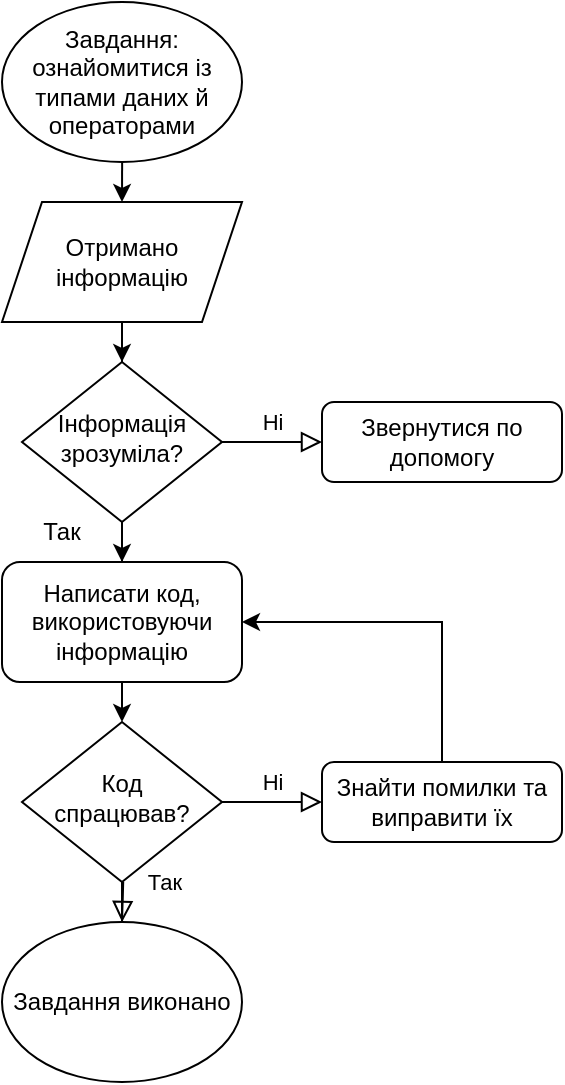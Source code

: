 <mxfile version="22.0.8" type="github" pages="8">
  <diagram id="C5RBs43oDa-KdzZeNtuy" name="Page-1">
    <mxGraphModel dx="1050" dy="530" grid="1" gridSize="10" guides="1" tooltips="1" connect="1" arrows="1" fold="1" page="1" pageScale="1" pageWidth="827" pageHeight="1169" math="0" shadow="0">
      <root>
        <mxCell id="WIyWlLk6GJQsqaUBKTNV-0" />
        <mxCell id="WIyWlLk6GJQsqaUBKTNV-1" parent="WIyWlLk6GJQsqaUBKTNV-0" />
        <mxCell id="Vb3_KD6ZTFEH3nCcRmZa-3" style="edgeStyle=orthogonalEdgeStyle;rounded=0;orthogonalLoop=1;jettySize=auto;html=1;entryX=0.5;entryY=0;entryDx=0;entryDy=0;" parent="WIyWlLk6GJQsqaUBKTNV-1" edge="1">
          <mxGeometry relative="1" as="geometry">
            <mxPoint x="220.059" y="80" as="sourcePoint" />
            <mxPoint x="220" y="100" as="targetPoint" />
          </mxGeometry>
        </mxCell>
        <mxCell id="WIyWlLk6GJQsqaUBKTNV-5" value="Ні" style="edgeStyle=orthogonalEdgeStyle;rounded=0;html=1;jettySize=auto;orthogonalLoop=1;fontSize=11;endArrow=block;endFill=0;endSize=8;strokeWidth=1;shadow=0;labelBackgroundColor=none;" parent="WIyWlLk6GJQsqaUBKTNV-1" source="WIyWlLk6GJQsqaUBKTNV-6" target="WIyWlLk6GJQsqaUBKTNV-7" edge="1">
          <mxGeometry y="10" relative="1" as="geometry">
            <mxPoint as="offset" />
          </mxGeometry>
        </mxCell>
        <mxCell id="Vb3_KD6ZTFEH3nCcRmZa-8" style="edgeStyle=orthogonalEdgeStyle;rounded=0;orthogonalLoop=1;jettySize=auto;html=1;entryX=0.5;entryY=0;entryDx=0;entryDy=0;" parent="WIyWlLk6GJQsqaUBKTNV-1" source="WIyWlLk6GJQsqaUBKTNV-6" target="Vb3_KD6ZTFEH3nCcRmZa-7" edge="1">
          <mxGeometry relative="1" as="geometry" />
        </mxCell>
        <mxCell id="WIyWlLk6GJQsqaUBKTNV-6" value="Інформація зрозуміла?" style="rhombus;whiteSpace=wrap;html=1;shadow=0;fontFamily=Helvetica;fontSize=12;align=center;strokeWidth=1;spacing=6;spacingTop=-4;" parent="WIyWlLk6GJQsqaUBKTNV-1" vertex="1">
          <mxGeometry x="170" y="180" width="100" height="80" as="geometry" />
        </mxCell>
        <mxCell id="WIyWlLk6GJQsqaUBKTNV-7" value="Звернутися по допомогу" style="rounded=1;whiteSpace=wrap;html=1;fontSize=12;glass=0;strokeWidth=1;shadow=0;" parent="WIyWlLk6GJQsqaUBKTNV-1" vertex="1">
          <mxGeometry x="320" y="200" width="120" height="40" as="geometry" />
        </mxCell>
        <mxCell id="WIyWlLk6GJQsqaUBKTNV-8" value="Так" style="rounded=0;html=1;jettySize=auto;orthogonalLoop=1;fontSize=11;endArrow=block;endFill=0;endSize=8;strokeWidth=1;shadow=0;labelBackgroundColor=none;edgeStyle=orthogonalEdgeStyle;" parent="WIyWlLk6GJQsqaUBKTNV-1" source="WIyWlLk6GJQsqaUBKTNV-10" edge="1">
          <mxGeometry x="0.333" y="20" relative="1" as="geometry">
            <mxPoint as="offset" />
            <mxPoint x="220.059" y="460" as="targetPoint" />
          </mxGeometry>
        </mxCell>
        <mxCell id="WIyWlLk6GJQsqaUBKTNV-9" value="Ні" style="edgeStyle=orthogonalEdgeStyle;rounded=0;html=1;jettySize=auto;orthogonalLoop=1;fontSize=11;endArrow=block;endFill=0;endSize=8;strokeWidth=1;shadow=0;labelBackgroundColor=none;" parent="WIyWlLk6GJQsqaUBKTNV-1" source="WIyWlLk6GJQsqaUBKTNV-10" target="WIyWlLk6GJQsqaUBKTNV-12" edge="1">
          <mxGeometry y="10" relative="1" as="geometry">
            <mxPoint as="offset" />
          </mxGeometry>
        </mxCell>
        <mxCell id="WIyWlLk6GJQsqaUBKTNV-10" value="Код спрацював?" style="rhombus;whiteSpace=wrap;html=1;shadow=0;fontFamily=Helvetica;fontSize=12;align=center;strokeWidth=1;spacing=6;spacingTop=-4;" parent="WIyWlLk6GJQsqaUBKTNV-1" vertex="1">
          <mxGeometry x="170" y="360" width="100" height="80" as="geometry" />
        </mxCell>
        <mxCell id="0HXvHkqJCmVayyK4RoiH-1" style="edgeStyle=orthogonalEdgeStyle;rounded=0;orthogonalLoop=1;jettySize=auto;html=1;entryX=1;entryY=0.5;entryDx=0;entryDy=0;" parent="WIyWlLk6GJQsqaUBKTNV-1" source="WIyWlLk6GJQsqaUBKTNV-12" target="Vb3_KD6ZTFEH3nCcRmZa-7" edge="1">
          <mxGeometry relative="1" as="geometry">
            <Array as="points">
              <mxPoint x="380" y="310" />
            </Array>
          </mxGeometry>
        </mxCell>
        <mxCell id="WIyWlLk6GJQsqaUBKTNV-12" value="Знайти помилки та виправити їх" style="rounded=1;whiteSpace=wrap;html=1;fontSize=12;glass=0;strokeWidth=1;shadow=0;" parent="WIyWlLk6GJQsqaUBKTNV-1" vertex="1">
          <mxGeometry x="320" y="380" width="120" height="40" as="geometry" />
        </mxCell>
        <mxCell id="Vb3_KD6ZTFEH3nCcRmZa-6" style="edgeStyle=orthogonalEdgeStyle;rounded=0;orthogonalLoop=1;jettySize=auto;html=1;entryX=0.5;entryY=0;entryDx=0;entryDy=0;" parent="WIyWlLk6GJQsqaUBKTNV-1" source="Vb3_KD6ZTFEH3nCcRmZa-4" target="WIyWlLk6GJQsqaUBKTNV-6" edge="1">
          <mxGeometry relative="1" as="geometry" />
        </mxCell>
        <mxCell id="Vb3_KD6ZTFEH3nCcRmZa-4" value="Отримано інформацію" style="shape=parallelogram;perimeter=parallelogramPerimeter;whiteSpace=wrap;html=1;fixedSize=1;" parent="WIyWlLk6GJQsqaUBKTNV-1" vertex="1">
          <mxGeometry x="160" y="100" width="120" height="60" as="geometry" />
        </mxCell>
        <mxCell id="Vb3_KD6ZTFEH3nCcRmZa-10" style="edgeStyle=orthogonalEdgeStyle;rounded=0;orthogonalLoop=1;jettySize=auto;html=1;exitX=0.5;exitY=1;exitDx=0;exitDy=0;entryX=0.5;entryY=0;entryDx=0;entryDy=0;" parent="WIyWlLk6GJQsqaUBKTNV-1" source="Vb3_KD6ZTFEH3nCcRmZa-7" target="WIyWlLk6GJQsqaUBKTNV-10" edge="1">
          <mxGeometry relative="1" as="geometry" />
        </mxCell>
        <mxCell id="Vb3_KD6ZTFEH3nCcRmZa-7" value="Написати код, використовуючи інформацію" style="rounded=1;whiteSpace=wrap;html=1;" parent="WIyWlLk6GJQsqaUBKTNV-1" vertex="1">
          <mxGeometry x="160" y="280" width="120" height="60" as="geometry" />
        </mxCell>
        <mxCell id="Vb3_KD6ZTFEH3nCcRmZa-11" value="Так" style="text;html=1;strokeColor=none;fillColor=none;align=center;verticalAlign=middle;whiteSpace=wrap;rounded=0;" parent="WIyWlLk6GJQsqaUBKTNV-1" vertex="1">
          <mxGeometry x="160" y="250" width="60" height="30" as="geometry" />
        </mxCell>
        <mxCell id="arQvQWMAnLGHmGemkkLv-0" value="Завдання: ознайомитися із типами даних й операторами" style="ellipse;whiteSpace=wrap;html=1;" parent="WIyWlLk6GJQsqaUBKTNV-1" vertex="1">
          <mxGeometry x="160" width="120" height="80" as="geometry" />
        </mxCell>
        <mxCell id="arQvQWMAnLGHmGemkkLv-1" value="Завдання виконано" style="ellipse;whiteSpace=wrap;html=1;" parent="WIyWlLk6GJQsqaUBKTNV-1" vertex="1">
          <mxGeometry x="160" y="460" width="120" height="80" as="geometry" />
        </mxCell>
      </root>
    </mxGraphModel>
  </diagram>
  <diagram id="0SjC_WXSIfZoETizy5qs" name="Сторінка-2">
    <mxGraphModel dx="1400" dy="707" grid="1" gridSize="10" guides="1" tooltips="1" connect="1" arrows="1" fold="1" page="1" pageScale="1" pageWidth="827" pageHeight="1169" math="0" shadow="0">
      <root>
        <mxCell id="0" />
        <mxCell id="1" parent="0" />
        <mxCell id="dBwmPb9xdejnr3TtNOnn-1" style="edgeStyle=orthogonalEdgeStyle;rounded=0;orthogonalLoop=1;jettySize=auto;html=1;" edge="1" parent="1">
          <mxGeometry relative="1" as="geometry">
            <mxPoint x="110" y="100" as="targetPoint" />
            <mxPoint x="300" y="45" as="sourcePoint" />
          </mxGeometry>
        </mxCell>
        <mxCell id="UHqI3dBXAGd2QxdwbI-3-9" style="edgeStyle=orthogonalEdgeStyle;rounded=0;orthogonalLoop=1;jettySize=auto;html=1;entryX=0.5;entryY=0;entryDx=0;entryDy=0;" edge="1" parent="1" target="UHqI3dBXAGd2QxdwbI-3-8">
          <mxGeometry relative="1" as="geometry">
            <mxPoint x="660" y="80" as="targetPoint" />
            <mxPoint x="420" y="45" as="sourcePoint" />
            <Array as="points">
              <mxPoint x="640" y="45" />
            </Array>
          </mxGeometry>
        </mxCell>
        <mxCell id="UHqI3dBXAGd2QxdwbI-3-3" style="edgeStyle=orthogonalEdgeStyle;rounded=0;orthogonalLoop=1;jettySize=auto;html=1;exitX=0.5;exitY=1;exitDx=0;exitDy=0;entryX=0.5;entryY=0;entryDx=0;entryDy=0;" edge="1" parent="1" source="UHqI3dBXAGd2QxdwbI-3-1" target="UHqI3dBXAGd2QxdwbI-3-2">
          <mxGeometry relative="1" as="geometry" />
        </mxCell>
        <mxCell id="UHqI3dBXAGd2QxdwbI-3-1" value="&lt;span style=&quot;color: rgb(0, 0, 0); font-family: Helvetica; font-size: 12px; font-style: normal; font-variant-ligatures: normal; font-variant-caps: normal; font-weight: 400; letter-spacing: normal; orphans: 2; text-align: center; text-indent: 0px; text-transform: none; widows: 2; word-spacing: 0px; -webkit-text-stroke-width: 0px; background-color: rgb(251, 251, 251); text-decoration-thickness: initial; text-decoration-style: initial; text-decoration-color: initial; float: none; display: inline !important;&quot;&gt;Завантажити&lt;/span&gt;&lt;br style=&quot;border-color: var(--border-color); color: rgb(0, 0, 0); font-family: Helvetica; font-size: 12px; font-style: normal; font-variant-ligatures: normal; font-variant-caps: normal; font-weight: 400; letter-spacing: normal; orphans: 2; text-align: center; text-indent: 0px; text-transform: none; widows: 2; word-spacing: 0px; -webkit-text-stroke-width: 0px; background-color: rgb(251, 251, 251); text-decoration-thickness: initial; text-decoration-style: initial; text-decoration-color: initial;&quot;&gt;&lt;span style=&quot;color: rgb(0, 0, 0); font-family: Helvetica; font-size: 12px; font-style: normal; font-variant-ligatures: normal; font-variant-caps: normal; font-weight: 400; letter-spacing: normal; orphans: 2; text-align: center; text-indent: 0px; text-transform: none; widows: 2; word-spacing: 0px; -webkit-text-stroke-width: 0px; background-color: rgb(251, 251, 251); text-decoration-thickness: initial; text-decoration-style: initial; text-decoration-color: initial; float: none; display: inline !important;&quot;&gt;MinGW&lt;/span&gt;" style="rounded=1;whiteSpace=wrap;html=1;" vertex="1" parent="1">
          <mxGeometry x="50" y="100" width="120" height="60" as="geometry" />
        </mxCell>
        <mxCell id="UHqI3dBXAGd2QxdwbI-3-5" style="edgeStyle=orthogonalEdgeStyle;rounded=0;orthogonalLoop=1;jettySize=auto;html=1;exitX=0.5;exitY=1;exitDx=0;exitDy=0;entryX=0.5;entryY=0;entryDx=0;entryDy=0;" edge="1" parent="1" source="UHqI3dBXAGd2QxdwbI-3-2" target="UHqI3dBXAGd2QxdwbI-3-4">
          <mxGeometry relative="1" as="geometry" />
        </mxCell>
        <mxCell id="UHqI3dBXAGd2QxdwbI-3-2" value="Запустити термінал MSYS2" style="rounded=1;whiteSpace=wrap;html=1;" vertex="1" parent="1">
          <mxGeometry x="50" y="180" width="120" height="60" as="geometry" />
        </mxCell>
        <mxCell id="UHqI3dBXAGd2QxdwbI-3-7" style="edgeStyle=orthogonalEdgeStyle;rounded=0;orthogonalLoop=1;jettySize=auto;html=1;exitX=0.5;exitY=1;exitDx=0;exitDy=0;entryX=0.5;entryY=0;entryDx=0;entryDy=0;" edge="1" parent="1" source="UHqI3dBXAGd2QxdwbI-3-4" target="UHqI3dBXAGd2QxdwbI-3-6">
          <mxGeometry relative="1" as="geometry" />
        </mxCell>
        <mxCell id="UHqI3dBXAGd2QxdwbI-3-4" value="Ввести команду для встановлення MinGW" style="rounded=1;whiteSpace=wrap;html=1;" vertex="1" parent="1">
          <mxGeometry x="50" y="260" width="120" height="60" as="geometry" />
        </mxCell>
        <mxCell id="UHqI3dBXAGd2QxdwbI-3-15" style="edgeStyle=orthogonalEdgeStyle;rounded=0;orthogonalLoop=1;jettySize=auto;html=1;entryX=0.5;entryY=0;entryDx=0;entryDy=0;" edge="1" parent="1" source="UHqI3dBXAGd2QxdwbI-3-6" target="UHqI3dBXAGd2QxdwbI-3-12">
          <mxGeometry relative="1" as="geometry" />
        </mxCell>
        <mxCell id="UHqI3dBXAGd2QxdwbI-3-6" value="Додати шлях до папки&amp;nbsp;bin від MinGW до Windows Path environment variable" style="rounded=1;whiteSpace=wrap;html=1;" vertex="1" parent="1">
          <mxGeometry x="40" y="350" width="140" height="70" as="geometry" />
        </mxCell>
        <mxCell id="UHqI3dBXAGd2QxdwbI-3-11" style="edgeStyle=orthogonalEdgeStyle;rounded=0;orthogonalLoop=1;jettySize=auto;html=1;exitX=0.5;exitY=1;exitDx=0;exitDy=0;entryX=0.5;entryY=0;entryDx=0;entryDy=0;" edge="1" parent="1" source="UHqI3dBXAGd2QxdwbI-3-8" target="UHqI3dBXAGd2QxdwbI-3-10">
          <mxGeometry relative="1" as="geometry" />
        </mxCell>
        <mxCell id="UHqI3dBXAGd2QxdwbI-3-8" value="Встановити Visual Studio Code" style="rounded=1;whiteSpace=wrap;html=1;" vertex="1" parent="1">
          <mxGeometry x="580" y="90" width="120" height="60" as="geometry" />
        </mxCell>
        <mxCell id="CF5VYJeRvaHj-JeM5E5Q-3" style="edgeStyle=orthogonalEdgeStyle;rounded=0;orthogonalLoop=1;jettySize=auto;html=1;entryX=0.5;entryY=0;entryDx=0;entryDy=0;" edge="1" parent="1" source="UHqI3dBXAGd2QxdwbI-3-10" target="CF5VYJeRvaHj-JeM5E5Q-2">
          <mxGeometry relative="1" as="geometry" />
        </mxCell>
        <mxCell id="UHqI3dBXAGd2QxdwbI-3-10" value="Встановити розширення до Visual Studio Code" style="rounded=1;whiteSpace=wrap;html=1;" vertex="1" parent="1">
          <mxGeometry x="580" y="170" width="120" height="60" as="geometry" />
        </mxCell>
        <mxCell id="UHqI3dBXAGd2QxdwbI-3-21" style="edgeStyle=orthogonalEdgeStyle;rounded=0;orthogonalLoop=1;jettySize=auto;html=1;exitX=0.5;exitY=1;exitDx=0;exitDy=0;entryX=0.5;entryY=0;entryDx=0;entryDy=0;" edge="1" parent="1" source="UHqI3dBXAGd2QxdwbI-3-12" target="UHqI3dBXAGd2QxdwbI-3-18">
          <mxGeometry relative="1" as="geometry" />
        </mxCell>
        <mxCell id="UHqI3dBXAGd2QxdwbI-3-12" value="Відкрити термінал і ввести команди &lt;br&gt;gcc --version, &lt;br&gt;g++ --version,&lt;br&gt;gdb --version" style="rounded=1;whiteSpace=wrap;html=1;" vertex="1" parent="1">
          <mxGeometry x="40" y="440" width="140" height="80" as="geometry" />
        </mxCell>
        <mxCell id="UHqI3dBXAGd2QxdwbI-3-16" value="Ні" style="edgeStyle=orthogonalEdgeStyle;rounded=0;html=1;jettySize=auto;orthogonalLoop=1;fontSize=11;endArrow=block;endFill=0;endSize=8;strokeWidth=1;shadow=0;labelBackgroundColor=none;" edge="1" parent="1" source="UHqI3dBXAGd2QxdwbI-3-18" target="UHqI3dBXAGd2QxdwbI-3-19">
          <mxGeometry y="10" relative="1" as="geometry">
            <mxPoint as="offset" />
          </mxGeometry>
        </mxCell>
        <mxCell id="UHqI3dBXAGd2QxdwbI-3-17" style="edgeStyle=orthogonalEdgeStyle;rounded=0;orthogonalLoop=1;jettySize=auto;html=1;entryX=0.5;entryY=0;entryDx=0;entryDy=0;" edge="1" parent="1" source="UHqI3dBXAGd2QxdwbI-3-18">
          <mxGeometry relative="1" as="geometry">
            <mxPoint x="110" y="670" as="targetPoint" />
          </mxGeometry>
        </mxCell>
        <mxCell id="UHqI3dBXAGd2QxdwbI-3-18" value="Компілятори &lt;br&gt;встановлені коректно?" style="rhombus;whiteSpace=wrap;html=1;shadow=0;fontFamily=Helvetica;fontSize=12;align=center;strokeWidth=1;spacing=6;spacingTop=-4;" vertex="1" parent="1">
          <mxGeometry x="30" y="540" width="160" height="110" as="geometry" />
        </mxCell>
        <mxCell id="UHqI3dBXAGd2QxdwbI-3-19" value="Звернутися по допомогу" style="rounded=1;whiteSpace=wrap;html=1;fontSize=12;glass=0;strokeWidth=1;shadow=0;" vertex="1" parent="1">
          <mxGeometry x="230" y="575" width="120" height="40" as="geometry" />
        </mxCell>
        <mxCell id="UHqI3dBXAGd2QxdwbI-3-22" value="Так" style="text;html=1;strokeColor=none;fillColor=none;align=center;verticalAlign=middle;whiteSpace=wrap;rounded=0;" vertex="1" parent="1">
          <mxGeometry x="40" y="640" width="60" height="30" as="geometry" />
        </mxCell>
        <mxCell id="CF5VYJeRvaHj-JeM5E5Q-4" style="edgeStyle=orthogonalEdgeStyle;rounded=0;orthogonalLoop=1;jettySize=auto;html=1;entryX=0;entryY=0.5;entryDx=0;entryDy=0;" edge="1" parent="1" target="CF5VYJeRvaHj-JeM5E5Q-2">
          <mxGeometry relative="1" as="geometry">
            <mxPoint x="390" y="280" as="targetPoint" />
            <mxPoint x="170" y="710.067" as="sourcePoint" />
            <Array as="points">
              <mxPoint x="391" y="710" />
              <mxPoint x="391" y="290" />
            </Array>
          </mxGeometry>
        </mxCell>
        <mxCell id="CF5VYJeRvaHj-JeM5E5Q-10" style="edgeStyle=orthogonalEdgeStyle;rounded=0;orthogonalLoop=1;jettySize=auto;html=1;entryX=0.5;entryY=0;entryDx=0;entryDy=0;" edge="1" parent="1" source="CF5VYJeRvaHj-JeM5E5Q-2" target="CF5VYJeRvaHj-JeM5E5Q-7">
          <mxGeometry relative="1" as="geometry" />
        </mxCell>
        <mxCell id="CF5VYJeRvaHj-JeM5E5Q-2" value="Перевірити справність системи, написавши код" style="rounded=1;whiteSpace=wrap;html=1;" vertex="1" parent="1">
          <mxGeometry x="580" y="260" width="120" height="60" as="geometry" />
        </mxCell>
        <mxCell id="CF5VYJeRvaHj-JeM5E5Q-5" value="Так" style="rounded=0;html=1;jettySize=auto;orthogonalLoop=1;fontSize=11;endArrow=block;endFill=0;endSize=8;strokeWidth=1;shadow=0;labelBackgroundColor=none;edgeStyle=orthogonalEdgeStyle;" edge="1" parent="1" source="CF5VYJeRvaHj-JeM5E5Q-7">
          <mxGeometry x="0.333" y="20" relative="1" as="geometry">
            <mxPoint as="offset" />
            <mxPoint x="640" y="440" as="targetPoint" />
          </mxGeometry>
        </mxCell>
        <mxCell id="CF5VYJeRvaHj-JeM5E5Q-6" value="Ні" style="edgeStyle=orthogonalEdgeStyle;rounded=0;html=1;jettySize=auto;orthogonalLoop=1;fontSize=11;endArrow=block;endFill=0;endSize=8;strokeWidth=1;shadow=0;labelBackgroundColor=none;" edge="1" parent="1" source="CF5VYJeRvaHj-JeM5E5Q-7" target="CF5VYJeRvaHj-JeM5E5Q-9">
          <mxGeometry y="10" relative="1" as="geometry">
            <mxPoint as="offset" />
          </mxGeometry>
        </mxCell>
        <mxCell id="CF5VYJeRvaHj-JeM5E5Q-7" value="Код спрацював?" style="rhombus;whiteSpace=wrap;html=1;shadow=0;fontFamily=Helvetica;fontSize=12;align=center;strokeWidth=1;spacing=6;spacingTop=-4;" vertex="1" parent="1">
          <mxGeometry x="590" y="340" width="100" height="80" as="geometry" />
        </mxCell>
        <mxCell id="CF5VYJeRvaHj-JeM5E5Q-11" style="edgeStyle=orthogonalEdgeStyle;rounded=0;orthogonalLoop=1;jettySize=auto;html=1;entryX=1;entryY=0.5;entryDx=0;entryDy=0;" edge="1" parent="1" source="CF5VYJeRvaHj-JeM5E5Q-9" target="CF5VYJeRvaHj-JeM5E5Q-2">
          <mxGeometry relative="1" as="geometry">
            <Array as="points">
              <mxPoint x="800" y="290" />
            </Array>
          </mxGeometry>
        </mxCell>
        <mxCell id="CF5VYJeRvaHj-JeM5E5Q-9" value="Знайти помилки та виправити їх" style="rounded=1;whiteSpace=wrap;html=1;fontSize=12;glass=0;strokeWidth=1;shadow=0;" vertex="1" parent="1">
          <mxGeometry x="740" y="360" width="120" height="40" as="geometry" />
        </mxCell>
        <mxCell id="LgR7gD8bIch2u16FGvU4-1" value="Завдання: налаштувати Visual Studio Code" style="ellipse;whiteSpace=wrap;html=1;" vertex="1" parent="1">
          <mxGeometry x="300" y="10" width="120" height="80" as="geometry" />
        </mxCell>
        <mxCell id="LgR7gD8bIch2u16FGvU4-3" value="Завдання виконано" style="ellipse;whiteSpace=wrap;html=1;" vertex="1" parent="1">
          <mxGeometry x="580" y="440" width="120" height="80" as="geometry" />
        </mxCell>
        <mxCell id="LgR7gD8bIch2u16FGvU4-4" value="Компілятори встановлені" style="shape=parallelogram;perimeter=parallelogramPerimeter;whiteSpace=wrap;html=1;fixedSize=1;" vertex="1" parent="1">
          <mxGeometry x="50" y="670" width="130" height="60" as="geometry" />
        </mxCell>
      </root>
    </mxGraphModel>
  </diagram>
  <diagram id="xcegSuaaacxlmlgDS55t" name="Сторінка-3">
    <mxGraphModel dx="2736" dy="964" grid="1" gridSize="10" guides="1" tooltips="1" connect="1" arrows="1" fold="1" page="1" pageScale="1" pageWidth="827" pageHeight="1169" math="0" shadow="0">
      <root>
        <mxCell id="0" />
        <mxCell id="1" parent="0" />
        <mxCell id="NiL6k9LTkjsfXUXNuGyL-1" style="edgeStyle=orthogonalEdgeStyle;rounded=0;orthogonalLoop=1;jettySize=auto;html=1;" edge="1" parent="1">
          <mxGeometry relative="1" as="geometry">
            <mxPoint x="110" y="100" as="targetPoint" />
            <mxPoint x="300" y="45" as="sourcePoint" />
          </mxGeometry>
        </mxCell>
        <mxCell id="NiL6k9LTkjsfXUXNuGyL-46" style="edgeStyle=orthogonalEdgeStyle;rounded=0;orthogonalLoop=1;jettySize=auto;html=1;exitX=0.5;exitY=1;exitDx=0;exitDy=0;entryX=0.5;entryY=0;entryDx=0;entryDy=0;" edge="1" parent="1" target="NiL6k9LTkjsfXUXNuGyL-13">
          <mxGeometry relative="1" as="geometry">
            <mxPoint x="360" y="80" as="sourcePoint" />
          </mxGeometry>
        </mxCell>
        <mxCell id="NiL6k9LTkjsfXUXNuGyL-48" style="edgeStyle=orthogonalEdgeStyle;rounded=0;orthogonalLoop=1;jettySize=auto;html=1;exitX=1;exitY=0.5;exitDx=0;exitDy=0;entryX=0.5;entryY=0;entryDx=0;entryDy=0;" edge="1" parent="1" target="NiL6k9LTkjsfXUXNuGyL-47">
          <mxGeometry relative="1" as="geometry">
            <mxPoint x="420" y="45" as="sourcePoint" />
          </mxGeometry>
        </mxCell>
        <mxCell id="NiL6k9LTkjsfXUXNuGyL-4" style="edgeStyle=orthogonalEdgeStyle;rounded=0;orthogonalLoop=1;jettySize=auto;html=1;exitX=0.5;exitY=1;exitDx=0;exitDy=0;entryX=0.5;entryY=0;entryDx=0;entryDy=0;" edge="1" parent="1" source="NiL6k9LTkjsfXUXNuGyL-5" target="NiL6k9LTkjsfXUXNuGyL-7">
          <mxGeometry relative="1" as="geometry" />
        </mxCell>
        <mxCell id="NiL6k9LTkjsfXUXNuGyL-5" value="&lt;span style=&quot;color: rgb(0, 0, 0); font-family: Helvetica; font-size: 12px; font-style: normal; font-variant-ligatures: normal; font-variant-caps: normal; font-weight: 400; letter-spacing: normal; orphans: 2; text-align: center; text-indent: 0px; text-transform: none; widows: 2; word-spacing: 0px; -webkit-text-stroke-width: 0px; background-color: rgb(251, 251, 251); text-decoration-thickness: initial; text-decoration-style: initial; text-decoration-color: initial; float: none; display: inline !important;&quot;&gt;Зареєструватися на сайті&amp;nbsp;&lt;/span&gt;&lt;span style=&quot;color: rgb(0, 0, 0); font-family: Helvetica; font-size: 12px; font-style: normal; font-variant-ligatures: normal; font-variant-caps: normal; font-weight: 400; letter-spacing: normal; orphans: 2; text-align: center; text-indent: 0px; text-transform: none; widows: 2; word-spacing: 0px; -webkit-text-stroke-width: 0px; background-color: rgb(251, 251, 251); text-decoration-thickness: initial; text-decoration-style: initial; text-decoration-color: initial; float: none; display: inline !important;&quot;&gt;GitHub&lt;/span&gt;" style="rounded=1;whiteSpace=wrap;html=1;" vertex="1" parent="1">
          <mxGeometry x="40" y="100" width="120" height="60" as="geometry" />
        </mxCell>
        <mxCell id="NiL6k9LTkjsfXUXNuGyL-55" style="edgeStyle=orthogonalEdgeStyle;rounded=0;orthogonalLoop=1;jettySize=auto;html=1;exitX=0.5;exitY=1;exitDx=0;exitDy=0;entryX=0.5;entryY=0;entryDx=0;entryDy=0;" edge="1" parent="1" source="NiL6k9LTkjsfXUXNuGyL-7" target="NiL6k9LTkjsfXUXNuGyL-9">
          <mxGeometry relative="1" as="geometry" />
        </mxCell>
        <mxCell id="NiL6k9LTkjsfXUXNuGyL-7" value="Залогінитися в акаунт GitHub" style="rounded=1;whiteSpace=wrap;html=1;" vertex="1" parent="1">
          <mxGeometry x="40" y="180" width="120" height="60" as="geometry" />
        </mxCell>
        <mxCell id="NiL6k9LTkjsfXUXNuGyL-45" style="edgeStyle=orthogonalEdgeStyle;rounded=0;orthogonalLoop=1;jettySize=auto;html=1;exitX=0.5;exitY=1;exitDx=0;exitDy=0;entryX=0.5;entryY=0;entryDx=0;entryDy=0;" edge="1" parent="1" source="NiL6k9LTkjsfXUXNuGyL-9" target="NiL6k9LTkjsfXUXNuGyL-44">
          <mxGeometry relative="1" as="geometry" />
        </mxCell>
        <mxCell id="NiL6k9LTkjsfXUXNuGyL-9" value="Вибрати налаштування ssh-ключів" style="rounded=1;whiteSpace=wrap;html=1;" vertex="1" parent="1">
          <mxGeometry x="100" y="280" width="120" height="60" as="geometry" />
        </mxCell>
        <mxCell id="NiL6k9LTkjsfXUXNuGyL-35" style="edgeStyle=orthogonalEdgeStyle;rounded=0;orthogonalLoop=1;jettySize=auto;html=1;exitX=0.5;exitY=1;exitDx=0;exitDy=0;entryX=0.5;entryY=0;entryDx=0;entryDy=0;" edge="1" parent="1" source="NiL6k9LTkjsfXUXNuGyL-13" target="NiL6k9LTkjsfXUXNuGyL-33">
          <mxGeometry relative="1" as="geometry" />
        </mxCell>
        <mxCell id="NiL6k9LTkjsfXUXNuGyL-13" value="Завантажити Git з офіційного джерела" style="rounded=1;whiteSpace=wrap;html=1;" vertex="1" parent="1">
          <mxGeometry x="300" y="100" width="120" height="60" as="geometry" />
        </mxCell>
        <mxCell id="NiL6k9LTkjsfXUXNuGyL-36" style="edgeStyle=orthogonalEdgeStyle;rounded=0;orthogonalLoop=1;jettySize=auto;html=1;exitX=0.5;exitY=1;exitDx=0;exitDy=0;entryX=0.5;entryY=0;entryDx=0;entryDy=0;" edge="1" parent="1" source="NiL6k9LTkjsfXUXNuGyL-33" target="NiL6k9LTkjsfXUXNuGyL-34">
          <mxGeometry relative="1" as="geometry" />
        </mxCell>
        <mxCell id="NiL6k9LTkjsfXUXNuGyL-33" value="Відкрити термінал GitBash" style="rounded=1;whiteSpace=wrap;html=1;" vertex="1" parent="1">
          <mxGeometry x="300" y="180" width="120" height="60" as="geometry" />
        </mxCell>
        <mxCell id="NiL6k9LTkjsfXUXNuGyL-38" style="edgeStyle=orthogonalEdgeStyle;rounded=0;orthogonalLoop=1;jettySize=auto;html=1;exitX=0.5;exitY=1;exitDx=0;exitDy=0;entryX=0.5;entryY=0;entryDx=0;entryDy=0;" edge="1" parent="1" source="NiL6k9LTkjsfXUXNuGyL-34" target="NiL6k9LTkjsfXUXNuGyL-37">
          <mxGeometry relative="1" as="geometry" />
        </mxCell>
        <mxCell id="NiL6k9LTkjsfXUXNuGyL-34" value="Ввести команду&lt;br&gt;ssh-keygen" style="rounded=1;whiteSpace=wrap;html=1;" vertex="1" parent="1">
          <mxGeometry x="300" y="260" width="120" height="60" as="geometry" />
        </mxCell>
        <mxCell id="NiL6k9LTkjsfXUXNuGyL-40" style="edgeStyle=orthogonalEdgeStyle;rounded=0;orthogonalLoop=1;jettySize=auto;html=1;exitX=0.5;exitY=1;exitDx=0;exitDy=0;entryX=0.5;entryY=0;entryDx=0;entryDy=0;" edge="1" parent="1" source="NiL6k9LTkjsfXUXNuGyL-37" target="NiL6k9LTkjsfXUXNuGyL-39">
          <mxGeometry relative="1" as="geometry" />
        </mxCell>
        <mxCell id="NiL6k9LTkjsfXUXNuGyL-37" value="Вибрати папку для збереження ключа" style="rounded=1;whiteSpace=wrap;html=1;" vertex="1" parent="1">
          <mxGeometry x="300" y="340" width="120" height="60" as="geometry" />
        </mxCell>
        <mxCell id="NiL6k9LTkjsfXUXNuGyL-42" style="edgeStyle=orthogonalEdgeStyle;rounded=0;orthogonalLoop=1;jettySize=auto;html=1;exitX=0.5;exitY=1;exitDx=0;exitDy=0;entryX=0.5;entryY=0;entryDx=0;entryDy=0;" edge="1" parent="1" source="NiL6k9LTkjsfXUXNuGyL-39" target="NiL6k9LTkjsfXUXNuGyL-41">
          <mxGeometry relative="1" as="geometry" />
        </mxCell>
        <mxCell id="NiL6k9LTkjsfXUXNuGyL-39" value="Натиснути Enter, щоб не створювати пароль" style="rounded=1;whiteSpace=wrap;html=1;" vertex="1" parent="1">
          <mxGeometry x="300" y="420" width="120" height="60" as="geometry" />
        </mxCell>
        <mxCell id="NiL6k9LTkjsfXUXNuGyL-43" style="edgeStyle=orthogonalEdgeStyle;rounded=0;orthogonalLoop=1;jettySize=auto;html=1;entryX=1;entryY=0.5;entryDx=0;entryDy=0;" edge="1" parent="1" source="NiL6k9LTkjsfXUXNuGyL-41" target="NiL6k9LTkjsfXUXNuGyL-7">
          <mxGeometry relative="1" as="geometry">
            <Array as="points">
              <mxPoint x="260" y="530" />
              <mxPoint x="260" y="210" />
            </Array>
          </mxGeometry>
        </mxCell>
        <mxCell id="NiL6k9LTkjsfXUXNuGyL-41" value="Скопіювати згенерований ключ з терміналу" style="rounded=1;whiteSpace=wrap;html=1;" vertex="1" parent="1">
          <mxGeometry x="300" y="500" width="120" height="60" as="geometry" />
        </mxCell>
        <mxCell id="NiL6k9LTkjsfXUXNuGyL-51" style="edgeStyle=orthogonalEdgeStyle;rounded=0;orthogonalLoop=1;jettySize=auto;html=1;exitX=0.5;exitY=1;exitDx=0;exitDy=0;entryX=0.5;entryY=0;entryDx=0;entryDy=0;" edge="1" parent="1" source="NiL6k9LTkjsfXUXNuGyL-44">
          <mxGeometry relative="1" as="geometry">
            <mxPoint x="160.0" y="440" as="targetPoint" />
          </mxGeometry>
        </mxCell>
        <mxCell id="NiL6k9LTkjsfXUXNuGyL-44" value="Вставити ключ у поле та зберегти" style="rounded=1;whiteSpace=wrap;html=1;" vertex="1" parent="1">
          <mxGeometry x="100" y="360" width="120" height="60" as="geometry" />
        </mxCell>
        <mxCell id="NiL6k9LTkjsfXUXNuGyL-52" style="edgeStyle=orthogonalEdgeStyle;rounded=0;orthogonalLoop=1;jettySize=auto;html=1;exitX=0.5;exitY=1;exitDx=0;exitDy=0;entryX=0.5;entryY=0;entryDx=0;entryDy=0;" edge="1" parent="1" source="NiL6k9LTkjsfXUXNuGyL-47" target="NiL6k9LTkjsfXUXNuGyL-49">
          <mxGeometry relative="1" as="geometry" />
        </mxCell>
        <mxCell id="NiL6k9LTkjsfXUXNuGyL-47" value="Створити папку, де зберігатиметься код" style="rounded=1;whiteSpace=wrap;html=1;" vertex="1" parent="1">
          <mxGeometry x="560" y="100" width="120" height="60" as="geometry" />
        </mxCell>
        <mxCell id="NiL6k9LTkjsfXUXNuGyL-62" style="edgeStyle=orthogonalEdgeStyle;rounded=0;orthogonalLoop=1;jettySize=auto;html=1;exitX=0.5;exitY=1;exitDx=0;exitDy=0;entryX=0.5;entryY=0;entryDx=0;entryDy=0;" edge="1" parent="1" source="NiL6k9LTkjsfXUXNuGyL-49" target="NiL6k9LTkjsfXUXNuGyL-59">
          <mxGeometry relative="1" as="geometry" />
        </mxCell>
        <mxCell id="NiL6k9LTkjsfXUXNuGyL-49" value="Відкрити у створеній папці GitBash" style="rounded=1;whiteSpace=wrap;html=1;" vertex="1" parent="1">
          <mxGeometry x="560" y="180" width="120" height="60" as="geometry" />
        </mxCell>
        <mxCell id="NiL6k9LTkjsfXUXNuGyL-58" style="edgeStyle=orthogonalEdgeStyle;rounded=0;orthogonalLoop=1;jettySize=auto;html=1;exitX=0.5;exitY=1;exitDx=0;exitDy=0;entryX=0.5;entryY=0;entryDx=0;entryDy=0;" edge="1" parent="1" source="NiL6k9LTkjsfXUXNuGyL-53" target="NiL6k9LTkjsfXUXNuGyL-57">
          <mxGeometry relative="1" as="geometry" />
        </mxCell>
        <mxCell id="NiL6k9LTkjsfXUXNuGyL-53" value="Створити репозиторій" style="rounded=1;whiteSpace=wrap;html=1;" vertex="1" parent="1">
          <mxGeometry x="-40" y="280" width="120" height="60" as="geometry" />
        </mxCell>
        <mxCell id="NiL6k9LTkjsfXUXNuGyL-56" style="edgeStyle=orthogonalEdgeStyle;rounded=0;orthogonalLoop=1;jettySize=auto;html=1;exitX=0.5;exitY=1;exitDx=0;exitDy=0;entryX=0.612;entryY=-0.058;entryDx=0;entryDy=0;entryPerimeter=0;" edge="1" parent="1" source="NiL6k9LTkjsfXUXNuGyL-7" target="NiL6k9LTkjsfXUXNuGyL-53">
          <mxGeometry relative="1" as="geometry" />
        </mxCell>
        <mxCell id="NiL6k9LTkjsfXUXNuGyL-60" style="edgeStyle=orthogonalEdgeStyle;rounded=0;orthogonalLoop=1;jettySize=auto;html=1;exitX=0.5;exitY=1;exitDx=0;exitDy=0;entryX=0;entryY=0.5;entryDx=0;entryDy=0;" edge="1" parent="1" source="NiL6k9LTkjsfXUXNuGyL-57" target="NiL6k9LTkjsfXUXNuGyL-59">
          <mxGeometry relative="1" as="geometry">
            <Array as="points">
              <mxPoint x="50" y="420" />
              <mxPoint x="50" y="580" />
              <mxPoint x="450" y="580" />
              <mxPoint x="450" y="295" />
            </Array>
          </mxGeometry>
        </mxCell>
        <mxCell id="NiL6k9LTkjsfXUXNuGyL-79" style="edgeStyle=orthogonalEdgeStyle;rounded=0;orthogonalLoop=1;jettySize=auto;html=1;exitX=0.5;exitY=1;exitDx=0;exitDy=0;entryX=0.5;entryY=0;entryDx=0;entryDy=0;" edge="1" parent="1" source="NiL6k9LTkjsfXUXNuGyL-57" target="NiL6k9LTkjsfXUXNuGyL-78">
          <mxGeometry relative="1" as="geometry">
            <Array as="points">
              <mxPoint x="-10" y="420" />
              <mxPoint x="-10" y="505" />
              <mxPoint x="-70" y="505" />
            </Array>
          </mxGeometry>
        </mxCell>
        <mxCell id="NiL6k9LTkjsfXUXNuGyL-57" value="Скопіювати посилання на репозиторій" style="rounded=1;whiteSpace=wrap;html=1;" vertex="1" parent="1">
          <mxGeometry x="-40" y="360" width="120" height="60" as="geometry" />
        </mxCell>
        <mxCell id="NiL6k9LTkjsfXUXNuGyL-63" style="edgeStyle=orthogonalEdgeStyle;rounded=0;orthogonalLoop=1;jettySize=auto;html=1;exitX=0.5;exitY=1;exitDx=0;exitDy=0;entryX=0.5;entryY=0;entryDx=0;entryDy=0;" edge="1" parent="1" source="NiL6k9LTkjsfXUXNuGyL-59" target="NiL6k9LTkjsfXUXNuGyL-61">
          <mxGeometry relative="1" as="geometry" />
        </mxCell>
        <mxCell id="NiL6k9LTkjsfXUXNuGyL-59" value="Вставити скопійоване посилання на репозиторій у команду з клонуванням у створену папку" style="rounded=1;whiteSpace=wrap;html=1;" vertex="1" parent="1">
          <mxGeometry x="545" y="260" width="150" height="70" as="geometry" />
        </mxCell>
        <mxCell id="NiL6k9LTkjsfXUXNuGyL-65" style="edgeStyle=orthogonalEdgeStyle;rounded=0;orthogonalLoop=1;jettySize=auto;html=1;exitX=0.5;exitY=1;exitDx=0;exitDy=0;entryX=0.5;entryY=0;entryDx=0;entryDy=0;" edge="1" parent="1" source="NiL6k9LTkjsfXUXNuGyL-61" target="NiL6k9LTkjsfXUXNuGyL-64">
          <mxGeometry relative="1" as="geometry" />
        </mxCell>
        <mxCell id="NiL6k9LTkjsfXUXNuGyL-61" value="Файл з кодом з клонованої папки відкрити у Visual Studio Code" style="rounded=1;whiteSpace=wrap;html=1;" vertex="1" parent="1">
          <mxGeometry x="560" y="350" width="120" height="60" as="geometry" />
        </mxCell>
        <mxCell id="NiL6k9LTkjsfXUXNuGyL-67" style="edgeStyle=orthogonalEdgeStyle;rounded=0;orthogonalLoop=1;jettySize=auto;html=1;exitX=0.5;exitY=1;exitDx=0;exitDy=0;entryX=0.5;entryY=0;entryDx=0;entryDy=0;" edge="1" parent="1" source="NiL6k9LTkjsfXUXNuGyL-64" target="NiL6k9LTkjsfXUXNuGyL-66">
          <mxGeometry relative="1" as="geometry" />
        </mxCell>
        <mxCell id="NiL6k9LTkjsfXUXNuGyL-64" value="Створити новий термінал Git у Visual Studio Code" style="rounded=1;whiteSpace=wrap;html=1;" vertex="1" parent="1">
          <mxGeometry x="560" y="430" width="120" height="60" as="geometry" />
        </mxCell>
        <mxCell id="b46JmglOI31uTYtGN5h3-5" style="edgeStyle=orthogonalEdgeStyle;rounded=0;orthogonalLoop=1;jettySize=auto;html=1;exitX=0.5;exitY=1;exitDx=0;exitDy=0;entryX=0.5;entryY=0;entryDx=0;entryDy=0;" edge="1" parent="1" source="NiL6k9LTkjsfXUXNuGyL-66" target="b46JmglOI31uTYtGN5h3-4">
          <mxGeometry relative="1" as="geometry" />
        </mxCell>
        <mxCell id="NiL6k9LTkjsfXUXNuGyL-66" value="Створити гілку за допомогою команди git checkout -b &quot;назва гілки&quot;" style="rounded=1;whiteSpace=wrap;html=1;" vertex="1" parent="1">
          <mxGeometry x="550" y="510" width="140" height="60" as="geometry" />
        </mxCell>
        <mxCell id="NiL6k9LTkjsfXUXNuGyL-73" style="edgeStyle=orthogonalEdgeStyle;rounded=0;orthogonalLoop=1;jettySize=auto;html=1;exitX=0.5;exitY=1;exitDx=0;exitDy=0;entryX=0.5;entryY=0;entryDx=0;entryDy=0;" edge="1" parent="1" source="NiL6k9LTkjsfXUXNuGyL-68" target="NiL6k9LTkjsfXUXNuGyL-72">
          <mxGeometry relative="1" as="geometry" />
        </mxCell>
        <mxCell id="NiL6k9LTkjsfXUXNuGyL-68" value="Створити коміт за допомогою команди git add ." style="rounded=1;whiteSpace=wrap;html=1;" vertex="1" parent="1">
          <mxGeometry x="560" y="765" width="120" height="60" as="geometry" />
        </mxCell>
        <mxCell id="NiL6k9LTkjsfXUXNuGyL-71" style="edgeStyle=orthogonalEdgeStyle;rounded=0;orthogonalLoop=1;jettySize=auto;html=1;exitX=0.5;exitY=1;exitDx=0;exitDy=0;entryX=0.5;entryY=0;entryDx=0;entryDy=0;" edge="1" parent="1" source="NiL6k9LTkjsfXUXNuGyL-69" target="NiL6k9LTkjsfXUXNuGyL-68">
          <mxGeometry relative="1" as="geometry" />
        </mxCell>
        <mxCell id="NiL6k9LTkjsfXUXNuGyL-69" value="Внести зміни у файл, ввівши своє ім&#39;я та прізвище" style="rounded=1;whiteSpace=wrap;html=1;" vertex="1" parent="1">
          <mxGeometry x="560" y="685" width="120" height="60" as="geometry" />
        </mxCell>
        <mxCell id="NiL6k9LTkjsfXUXNuGyL-76" style="edgeStyle=orthogonalEdgeStyle;rounded=0;orthogonalLoop=1;jettySize=auto;html=1;exitX=0.5;exitY=1;exitDx=0;exitDy=0;entryX=0.5;entryY=0;entryDx=0;entryDy=0;" edge="1" parent="1" source="NiL6k9LTkjsfXUXNuGyL-72" target="NiL6k9LTkjsfXUXNuGyL-75">
          <mxGeometry relative="1" as="geometry" />
        </mxCell>
        <mxCell id="NiL6k9LTkjsfXUXNuGyL-72" value="Повідомити про зміну у файлі за допомогою команди &lt;br&gt;git commit -m&amp;nbsp;&quot;ім&#39;я&quot;" style="rounded=1;whiteSpace=wrap;html=1;" vertex="1" parent="1">
          <mxGeometry x="550" y="845" width="140" height="60" as="geometry" />
        </mxCell>
        <mxCell id="NiL6k9LTkjsfXUXNuGyL-80" style="edgeStyle=orthogonalEdgeStyle;rounded=0;orthogonalLoop=1;jettySize=auto;html=1;exitX=0;exitY=0.5;exitDx=0;exitDy=0;entryX=1;entryY=0.5;entryDx=0;entryDy=0;" edge="1" parent="1" source="NiL6k9LTkjsfXUXNuGyL-75" target="NiL6k9LTkjsfXUXNuGyL-78">
          <mxGeometry relative="1" as="geometry">
            <Array as="points">
              <mxPoint x="480" y="960" />
              <mxPoint x="480" y="680" />
              <mxPoint x="30" y="680" />
              <mxPoint x="30" y="610" />
            </Array>
          </mxGeometry>
        </mxCell>
        <mxCell id="NiL6k9LTkjsfXUXNuGyL-75" value="Надіслати коміт в репозиторій командою:&lt;br&gt;git push --set-upstream origin &quot;назва гілки&quot;" style="rounded=1;whiteSpace=wrap;html=1;" vertex="1" parent="1">
          <mxGeometry x="550" y="930" width="140" height="60" as="geometry" />
        </mxCell>
        <mxCell id="NiL6k9LTkjsfXUXNuGyL-82" style="edgeStyle=orthogonalEdgeStyle;rounded=0;orthogonalLoop=1;jettySize=auto;html=1;exitX=0.5;exitY=1;exitDx=0;exitDy=0;entryX=0.5;entryY=0;entryDx=0;entryDy=0;" edge="1" parent="1" source="NiL6k9LTkjsfXUXNuGyL-78" target="NiL6k9LTkjsfXUXNuGyL-81">
          <mxGeometry relative="1" as="geometry" />
        </mxCell>
        <mxCell id="NiL6k9LTkjsfXUXNuGyL-78" value="Відкрити гілку в репозиторії" style="rounded=1;whiteSpace=wrap;html=1;fontSize=12;glass=0;strokeWidth=1;shadow=0;" vertex="1" parent="1">
          <mxGeometry x="-130" y="590" width="120" height="40" as="geometry" />
        </mxCell>
        <mxCell id="NiL6k9LTkjsfXUXNuGyL-84" style="edgeStyle=orthogonalEdgeStyle;rounded=0;orthogonalLoop=1;jettySize=auto;html=1;exitX=0.5;exitY=1;exitDx=0;exitDy=0;entryX=0.5;entryY=0;entryDx=0;entryDy=0;" edge="1" parent="1" source="NiL6k9LTkjsfXUXNuGyL-81" target="NiL6k9LTkjsfXUXNuGyL-83">
          <mxGeometry relative="1" as="geometry" />
        </mxCell>
        <mxCell id="NiL6k9LTkjsfXUXNuGyL-81" value="Створити pull request" style="rounded=1;whiteSpace=wrap;html=1;fontSize=12;glass=0;strokeWidth=1;shadow=0;" vertex="1" parent="1">
          <mxGeometry x="-130" y="650" width="120" height="40" as="geometry" />
        </mxCell>
        <mxCell id="NiL6k9LTkjsfXUXNuGyL-92" style="edgeStyle=orthogonalEdgeStyle;rounded=0;orthogonalLoop=1;jettySize=auto;html=1;exitX=0.5;exitY=1;exitDx=0;exitDy=0;entryX=0.5;entryY=0;entryDx=0;entryDy=0;" edge="1" parent="1" source="NiL6k9LTkjsfXUXNuGyL-83" target="NiL6k9LTkjsfXUXNuGyL-87">
          <mxGeometry relative="1" as="geometry" />
        </mxCell>
        <mxCell id="NiL6k9LTkjsfXUXNuGyL-83" value="Опублікувати pull request" style="rounded=1;whiteSpace=wrap;html=1;fontSize=12;glass=0;strokeWidth=1;shadow=0;" vertex="1" parent="1">
          <mxGeometry x="-130" y="710" width="120" height="40" as="geometry" />
        </mxCell>
        <mxCell id="NiL6k9LTkjsfXUXNuGyL-85" value="Ні" style="edgeStyle=orthogonalEdgeStyle;rounded=0;html=1;jettySize=auto;orthogonalLoop=1;fontSize=11;endArrow=block;endFill=0;endSize=8;strokeWidth=1;shadow=0;labelBackgroundColor=none;" edge="1" parent="1" source="NiL6k9LTkjsfXUXNuGyL-87" target="NiL6k9LTkjsfXUXNuGyL-88">
          <mxGeometry y="10" relative="1" as="geometry">
            <mxPoint as="offset" />
          </mxGeometry>
        </mxCell>
        <mxCell id="NiL6k9LTkjsfXUXNuGyL-86" style="edgeStyle=orthogonalEdgeStyle;rounded=0;orthogonalLoop=1;jettySize=auto;html=1;entryX=0.5;entryY=0;entryDx=0;entryDy=0;" edge="1" parent="1" source="NiL6k9LTkjsfXUXNuGyL-87">
          <mxGeometry relative="1" as="geometry">
            <mxPoint x="-70" y="910" as="targetPoint" />
            <Array as="points" />
          </mxGeometry>
        </mxCell>
        <mxCell id="NiL6k9LTkjsfXUXNuGyL-87" value="Виконані дії видимі &lt;br&gt;для інших членів &lt;br&gt;команди?" style="rhombus;whiteSpace=wrap;html=1;shadow=0;fontFamily=Helvetica;fontSize=12;align=center;strokeWidth=1;spacing=6;spacingTop=-4;" vertex="1" parent="1">
          <mxGeometry x="-160" y="770" width="180" height="110" as="geometry" />
        </mxCell>
        <mxCell id="NiL6k9LTkjsfXUXNuGyL-88" value="Звернутися по допомогу" style="rounded=1;whiteSpace=wrap;html=1;fontSize=12;glass=0;strokeWidth=1;shadow=0;" vertex="1" parent="1">
          <mxGeometry x="60" y="805" width="120" height="40" as="geometry" />
        </mxCell>
        <mxCell id="NiL6k9LTkjsfXUXNuGyL-89" value="Так" style="text;html=1;strokeColor=none;fillColor=none;align=center;verticalAlign=middle;whiteSpace=wrap;rounded=0;" vertex="1" parent="1">
          <mxGeometry x="-140" y="870" width="60" height="30" as="geometry" />
        </mxCell>
        <mxCell id="b46JmglOI31uTYtGN5h3-1" value="Завдання: налаштувати Git та GitHub" style="ellipse;whiteSpace=wrap;html=1;" vertex="1" parent="1">
          <mxGeometry x="300" width="120" height="80" as="geometry" />
        </mxCell>
        <mxCell id="b46JmglOI31uTYtGN5h3-2" value="Завдання виконано" style="ellipse;whiteSpace=wrap;html=1;" vertex="1" parent="1">
          <mxGeometry x="-130" y="910" width="120" height="80" as="geometry" />
        </mxCell>
        <mxCell id="b46JmglOI31uTYtGN5h3-3" value="Git прив&#39;язаний до GitHub" style="shape=parallelogram;perimeter=parallelogramPerimeter;whiteSpace=wrap;html=1;fixedSize=1;" vertex="1" parent="1">
          <mxGeometry x="70" y="440" width="180" height="60" as="geometry" />
        </mxCell>
        <mxCell id="b46JmglOI31uTYtGN5h3-6" style="edgeStyle=orthogonalEdgeStyle;rounded=0;orthogonalLoop=1;jettySize=auto;html=1;exitX=0.5;exitY=1;exitDx=0;exitDy=0;entryX=0.5;entryY=0;entryDx=0;entryDy=0;" edge="1" parent="1" source="b46JmglOI31uTYtGN5h3-4" target="NiL6k9LTkjsfXUXNuGyL-69">
          <mxGeometry relative="1" as="geometry" />
        </mxCell>
        <mxCell id="b46JmglOI31uTYtGN5h3-4" value="Гілку створено" style="shape=parallelogram;perimeter=parallelogramPerimeter;whiteSpace=wrap;html=1;fixedSize=1;" vertex="1" parent="1">
          <mxGeometry x="560" y="600" width="120" height="60" as="geometry" />
        </mxCell>
      </root>
    </mxGraphModel>
  </diagram>
  <diagram id="M87vKnRICll9IFOO91v9" name="Сторінка-4">
    <mxGraphModel dx="1105" dy="558" grid="1" gridSize="10" guides="1" tooltips="1" connect="1" arrows="1" fold="1" page="1" pageScale="1" pageWidth="827" pageHeight="1169" math="0" shadow="0">
      <root>
        <mxCell id="0" />
        <mxCell id="1" parent="0" />
        <mxCell id="ZhinvJLOxR4CVFnP-t9P-1" style="edgeStyle=orthogonalEdgeStyle;rounded=0;orthogonalLoop=1;jettySize=auto;html=1;entryX=0.5;entryY=0;entryDx=0;entryDy=0;" edge="1" parent="1">
          <mxGeometry relative="1" as="geometry">
            <mxPoint x="220" y="100" as="targetPoint" />
            <mxPoint x="220.053" y="80" as="sourcePoint" />
          </mxGeometry>
        </mxCell>
        <mxCell id="ZhinvJLOxR4CVFnP-t9P-20" style="edgeStyle=orthogonalEdgeStyle;rounded=0;orthogonalLoop=1;jettySize=auto;html=1;exitX=0.5;exitY=1;exitDx=0;exitDy=0;entryX=0.5;entryY=0;entryDx=0;entryDy=0;" edge="1" parent="1" source="ZhinvJLOxR4CVFnP-t9P-18" target="ZhinvJLOxR4CVFnP-t9P-19">
          <mxGeometry relative="1" as="geometry" />
        </mxCell>
        <mxCell id="ZhinvJLOxR4CVFnP-t9P-18" value="Зареєструватися в Trello" style="rounded=1;whiteSpace=wrap;html=1;fontSize=12;glass=0;strokeWidth=1;shadow=0;" vertex="1" parent="1">
          <mxGeometry x="160" y="100" width="120" height="40" as="geometry" />
        </mxCell>
        <mxCell id="ZhinvJLOxR4CVFnP-t9P-22" style="edgeStyle=orthogonalEdgeStyle;rounded=0;orthogonalLoop=1;jettySize=auto;html=1;exitX=0.5;exitY=1;exitDx=0;exitDy=0;entryX=0.5;entryY=0;entryDx=0;entryDy=0;" edge="1" parent="1" source="ZhinvJLOxR4CVFnP-t9P-19" target="ZhinvJLOxR4CVFnP-t9P-21">
          <mxGeometry relative="1" as="geometry" />
        </mxCell>
        <mxCell id="ZhinvJLOxR4CVFnP-t9P-19" value="Надати логін адміністраторам" style="rounded=1;whiteSpace=wrap;html=1;fontSize=12;glass=0;strokeWidth=1;shadow=0;" vertex="1" parent="1">
          <mxGeometry x="160" y="160" width="120" height="40" as="geometry" />
        </mxCell>
        <mxCell id="ZhinvJLOxR4CVFnP-t9P-24" style="edgeStyle=orthogonalEdgeStyle;rounded=0;orthogonalLoop=1;jettySize=auto;html=1;exitX=0.5;exitY=1;exitDx=0;exitDy=0;entryX=0.5;entryY=0;entryDx=0;entryDy=0;" edge="1" parent="1" source="ZhinvJLOxR4CVFnP-t9P-21" target="ZhinvJLOxR4CVFnP-t9P-23">
          <mxGeometry relative="1" as="geometry" />
        </mxCell>
        <mxCell id="ZhinvJLOxR4CVFnP-t9P-21" value="Адміністратори додають користувача до дошки" style="shape=parallelogram;perimeter=parallelogramPerimeter;whiteSpace=wrap;html=1;fixedSize=1;" vertex="1" parent="1">
          <mxGeometry x="135" y="230" width="170" height="70" as="geometry" />
        </mxCell>
        <mxCell id="ZhinvJLOxR4CVFnP-t9P-26" style="edgeStyle=orthogonalEdgeStyle;rounded=0;orthogonalLoop=1;jettySize=auto;html=1;exitX=0.5;exitY=1;exitDx=0;exitDy=0;entryX=0.5;entryY=0;entryDx=0;entryDy=0;" edge="1" parent="1" source="ZhinvJLOxR4CVFnP-t9P-23">
          <mxGeometry relative="1" as="geometry">
            <mxPoint x="220" y="400" as="targetPoint" />
          </mxGeometry>
        </mxCell>
        <mxCell id="ZhinvJLOxR4CVFnP-t9P-23" value="Додати завдання до дошки із вказаним іменем та прізвищем" style="rounded=1;whiteSpace=wrap;html=1;fontSize=12;glass=0;strokeWidth=1;shadow=0;" vertex="1" parent="1">
          <mxGeometry x="147.5" y="320" width="145" height="60" as="geometry" />
        </mxCell>
        <mxCell id="Nf7Wk6BbZkIpbQj1JjGr-1" value="Завдання: зареєструватися в Trello" style="ellipse;whiteSpace=wrap;html=1;" vertex="1" parent="1">
          <mxGeometry x="160" width="120" height="80" as="geometry" />
        </mxCell>
        <mxCell id="Nf7Wk6BbZkIpbQj1JjGr-2" value="Завдання виконано" style="ellipse;whiteSpace=wrap;html=1;" vertex="1" parent="1">
          <mxGeometry x="160" y="400" width="120" height="80" as="geometry" />
        </mxCell>
      </root>
    </mxGraphModel>
  </diagram>
  <diagram id="W82Iw7Kd6C4gM4_y0ImJ" name="Сторінка-5">
    <mxGraphModel dx="875" dy="442" grid="1" gridSize="10" guides="1" tooltips="1" connect="1" arrows="1" fold="1" page="1" pageScale="1" pageWidth="827" pageHeight="1169" math="0" shadow="0">
      <root>
        <mxCell id="0" />
        <mxCell id="1" parent="0" />
        <mxCell id="K45DUQFMTM_UySg_Fp04-1" style="edgeStyle=orthogonalEdgeStyle;rounded=0;orthogonalLoop=1;jettySize=auto;html=1;entryX=0.5;entryY=0;entryDx=0;entryDy=0;" edge="1" parent="1">
          <mxGeometry relative="1" as="geometry">
            <mxPoint x="220" y="100" as="targetPoint" />
            <mxPoint x="220" y="80" as="sourcePoint" />
          </mxGeometry>
        </mxCell>
        <mxCell id="K45DUQFMTM_UySg_Fp04-3" style="edgeStyle=orthogonalEdgeStyle;rounded=0;orthogonalLoop=1;jettySize=auto;html=1;exitX=0.5;exitY=1;exitDx=0;exitDy=0;entryX=0.5;entryY=0;entryDx=0;entryDy=0;" edge="1" parent="1" source="K45DUQFMTM_UySg_Fp04-4" target="K45DUQFMTM_UySg_Fp04-6">
          <mxGeometry relative="1" as="geometry" />
        </mxCell>
        <mxCell id="K45DUQFMTM_UySg_Fp04-14" style="edgeStyle=orthogonalEdgeStyle;rounded=0;orthogonalLoop=1;jettySize=auto;html=1;exitX=0.5;exitY=1;exitDx=0;exitDy=0;entryX=0.5;entryY=0;entryDx=0;entryDy=0;" edge="1" parent="1" source="K45DUQFMTM_UySg_Fp04-4" target="K45DUQFMTM_UySg_Fp04-13">
          <mxGeometry relative="1" as="geometry" />
        </mxCell>
        <mxCell id="K45DUQFMTM_UySg_Fp04-4" value="Зареєструватися в Algotester" style="rounded=1;whiteSpace=wrap;html=1;fontSize=12;glass=0;strokeWidth=1;shadow=0;" vertex="1" parent="1">
          <mxGeometry x="160" y="100" width="120" height="40" as="geometry" />
        </mxCell>
        <mxCell id="K45DUQFMTM_UySg_Fp04-16" style="edgeStyle=orthogonalEdgeStyle;rounded=0;orthogonalLoop=1;jettySize=auto;html=1;exitX=0.5;exitY=1;exitDx=0;exitDy=0;" edge="1" parent="1" source="K45DUQFMTM_UySg_Fp04-6" target="K45DUQFMTM_UySg_Fp04-15">
          <mxGeometry relative="1" as="geometry" />
        </mxCell>
        <mxCell id="K45DUQFMTM_UySg_Fp04-6" value="Надати логін адміністраторам" style="rounded=1;whiteSpace=wrap;html=1;fontSize=12;glass=0;strokeWidth=1;shadow=0;" vertex="1" parent="1">
          <mxGeometry x="50" y="180" width="120" height="40" as="geometry" />
        </mxCell>
        <mxCell id="K45DUQFMTM_UySg_Fp04-12" value="Завдання: зареєструватися в Algotester" style="ellipse;whiteSpace=wrap;html=1;" vertex="1" parent="1">
          <mxGeometry x="160" width="120" height="80" as="geometry" />
        </mxCell>
        <mxCell id="K45DUQFMTM_UySg_Fp04-17" style="edgeStyle=orthogonalEdgeStyle;rounded=0;orthogonalLoop=1;jettySize=auto;html=1;exitX=0.5;exitY=1;exitDx=0;exitDy=0;" edge="1" parent="1" source="K45DUQFMTM_UySg_Fp04-13">
          <mxGeometry relative="1" as="geometry">
            <mxPoint x="220" y="290" as="targetPoint" />
          </mxGeometry>
        </mxCell>
        <mxCell id="K45DUQFMTM_UySg_Fp04-13" value="Ознайомитися із прикладами завдань" style="rounded=1;whiteSpace=wrap;html=1;fontSize=12;glass=0;strokeWidth=1;shadow=0;" vertex="1" parent="1">
          <mxGeometry x="270" y="180" width="120" height="40" as="geometry" />
        </mxCell>
        <mxCell id="K45DUQFMTM_UySg_Fp04-15" value="&lt;span style=&quot;color: rgb(0, 0, 0); font-family: Helvetica; font-size: 12px; font-style: normal; font-variant-ligatures: normal; font-variant-caps: normal; font-weight: 400; letter-spacing: normal; orphans: 2; text-align: center; text-indent: 0px; text-transform: none; widows: 2; word-spacing: 0px; -webkit-text-stroke-width: 0px; background-color: rgb(251, 251, 251); text-decoration-thickness: initial; text-decoration-style: initial; text-decoration-color: initial; float: none; display: inline !important;&quot;&gt;Завдання виконано&lt;/span&gt;" style="ellipse;whiteSpace=wrap;html=1;" vertex="1" parent="1">
          <mxGeometry x="160" y="290" width="120" height="80" as="geometry" />
        </mxCell>
      </root>
    </mxGraphModel>
  </diagram>
  <diagram id="jxqoFSbupREjMxfy3qvL" name="Сторінка-6">
    <mxGraphModel dx="1050" dy="530" grid="1" gridSize="10" guides="1" tooltips="1" connect="1" arrows="1" fold="1" page="1" pageScale="1" pageWidth="827" pageHeight="1169" math="0" shadow="0">
      <root>
        <mxCell id="0" />
        <mxCell id="1" parent="0" />
        <mxCell id="YJWbHki1opHxd_Hatpko-1" style="edgeStyle=orthogonalEdgeStyle;rounded=0;orthogonalLoop=1;jettySize=auto;html=1;entryX=0.5;entryY=0;entryDx=0;entryDy=0;" edge="1" parent="1">
          <mxGeometry relative="1" as="geometry">
            <mxPoint x="220" y="100" as="targetPoint" />
            <mxPoint x="220" y="80" as="sourcePoint" />
          </mxGeometry>
        </mxCell>
        <mxCell id="YJWbHki1opHxd_Hatpko-3" style="edgeStyle=orthogonalEdgeStyle;rounded=0;orthogonalLoop=1;jettySize=auto;html=1;exitX=0.5;exitY=1;exitDx=0;exitDy=0;entryX=0.5;entryY=0;entryDx=0;entryDy=0;" edge="1" parent="1" source="YJWbHki1opHxd_Hatpko-14" target="YJWbHki1opHxd_Hatpko-9">
          <mxGeometry relative="1" as="geometry" />
        </mxCell>
        <mxCell id="YJWbHki1opHxd_Hatpko-4" value="Завантажити Draw.io" style="rounded=1;whiteSpace=wrap;html=1;fontSize=12;glass=0;strokeWidth=1;shadow=0;" vertex="1" parent="1">
          <mxGeometry x="160" y="100" width="120" height="40" as="geometry" />
        </mxCell>
        <mxCell id="YJWbHki1opHxd_Hatpko-7" value="Завдання: ознайомитися із Draw.io" style="ellipse;whiteSpace=wrap;html=1;" vertex="1" parent="1">
          <mxGeometry x="160" width="120" height="80" as="geometry" />
        </mxCell>
        <mxCell id="YJWbHki1opHxd_Hatpko-12" style="edgeStyle=orthogonalEdgeStyle;rounded=0;orthogonalLoop=1;jettySize=auto;html=1;exitX=0.5;exitY=1;exitDx=0;exitDy=0;entryX=0.5;entryY=0;entryDx=0;entryDy=0;" edge="1" parent="1" source="YJWbHki1opHxd_Hatpko-9" target="YJWbHki1opHxd_Hatpko-11">
          <mxGeometry relative="1" as="geometry" />
        </mxCell>
        <mxCell id="YJWbHki1opHxd_Hatpko-9" value="Скласти блок-схеми для лабораторної роботи" style="rounded=1;whiteSpace=wrap;html=1;fontSize=12;glass=0;strokeWidth=1;shadow=0;" vertex="1" parent="1">
          <mxGeometry x="160" y="230" width="120" height="50" as="geometry" />
        </mxCell>
        <mxCell id="YJWbHki1opHxd_Hatpko-10" value="&lt;span style=&quot;color: rgb(0, 0, 0); font-family: Helvetica; font-size: 12px; font-style: normal; font-variant-ligatures: normal; font-variant-caps: normal; font-weight: 400; letter-spacing: normal; orphans: 2; text-align: center; text-indent: 0px; text-transform: none; widows: 2; word-spacing: 0px; -webkit-text-stroke-width: 0px; background-color: rgb(251, 251, 251); text-decoration-thickness: initial; text-decoration-style: initial; text-decoration-color: initial; float: none; display: inline !important;&quot;&gt;Завдання виконано&lt;/span&gt;" style="ellipse;whiteSpace=wrap;html=1;" vertex="1" parent="1">
          <mxGeometry x="160" y="370" width="120" height="80" as="geometry" />
        </mxCell>
        <mxCell id="YJWbHki1opHxd_Hatpko-13" style="edgeStyle=orthogonalEdgeStyle;rounded=0;orthogonalLoop=1;jettySize=auto;html=1;exitX=0.5;exitY=1;exitDx=0;exitDy=0;entryX=0.5;entryY=0;entryDx=0;entryDy=0;" edge="1" parent="1" source="YJWbHki1opHxd_Hatpko-11" target="YJWbHki1opHxd_Hatpko-10">
          <mxGeometry relative="1" as="geometry" />
        </mxCell>
        <mxCell id="YJWbHki1opHxd_Hatpko-11" value="Використати блок-системи у звіті" style="rounded=1;whiteSpace=wrap;html=1;fontSize=12;glass=0;strokeWidth=1;shadow=0;" vertex="1" parent="1">
          <mxGeometry x="160" y="300" width="120" height="50" as="geometry" />
        </mxCell>
        <mxCell id="YJWbHki1opHxd_Hatpko-15" value="" style="edgeStyle=orthogonalEdgeStyle;rounded=0;orthogonalLoop=1;jettySize=auto;html=1;exitX=0.5;exitY=1;exitDx=0;exitDy=0;entryX=0.5;entryY=0;entryDx=0;entryDy=0;" edge="1" parent="1" source="YJWbHki1opHxd_Hatpko-4" target="YJWbHki1opHxd_Hatpko-14">
          <mxGeometry relative="1" as="geometry">
            <mxPoint x="220" y="140" as="sourcePoint" />
            <mxPoint x="220" y="210" as="targetPoint" />
          </mxGeometry>
        </mxCell>
        <mxCell id="YJWbHki1opHxd_Hatpko-14" value="Обрати зручне середовище для зберігання" style="rounded=1;whiteSpace=wrap;html=1;fontSize=12;glass=0;strokeWidth=1;shadow=0;" vertex="1" parent="1">
          <mxGeometry x="160" y="160" width="120" height="50" as="geometry" />
        </mxCell>
      </root>
    </mxGraphModel>
  </diagram>
  <diagram id="p3gL1OmYs9GsnZfnBdV4" name="Сторінка-7">
    <mxGraphModel dx="1050" dy="530" grid="1" gridSize="10" guides="1" tooltips="1" connect="1" arrows="1" fold="1" page="1" pageScale="1" pageWidth="827" pageHeight="1169" math="0" shadow="0">
      <root>
        <mxCell id="0" />
        <mxCell id="1" parent="0" />
        <mxCell id="ZKzwrBZ2U0g6w6vlKHxH-1" style="edgeStyle=orthogonalEdgeStyle;rounded=0;orthogonalLoop=1;jettySize=auto;html=1;entryX=0.5;entryY=0;entryDx=0;entryDy=0;" parent="1" edge="1">
          <mxGeometry relative="1" as="geometry">
            <mxPoint x="220" y="100" as="targetPoint" />
            <mxPoint x="220" y="80" as="sourcePoint" />
          </mxGeometry>
        </mxCell>
        <mxCell id="ZKzwrBZ2U0g6w6vlKHxH-21" style="edgeStyle=orthogonalEdgeStyle;rounded=0;orthogonalLoop=1;jettySize=auto;html=1;exitX=0.5;exitY=1;exitDx=0;exitDy=0;entryX=0.5;entryY=0;entryDx=0;entryDy=0;" parent="1" source="ZKzwrBZ2U0g6w6vlKHxH-14" target="ZKzwrBZ2U0g6w6vlKHxH-19" edge="1">
          <mxGeometry relative="1" as="geometry" />
        </mxCell>
        <mxCell id="ZKzwrBZ2U0g6w6vlKHxH-14" value="Отримано умову завдання" style="shape=parallelogram;perimeter=parallelogramPerimeter;whiteSpace=wrap;html=1;fixedSize=1;" parent="1" vertex="1">
          <mxGeometry x="160" y="100" width="120" height="60" as="geometry" />
        </mxCell>
        <mxCell id="ZKzwrBZ2U0g6w6vlKHxH-18" value="Завдання: написати першу програму" style="ellipse;whiteSpace=wrap;html=1;" parent="1" vertex="1">
          <mxGeometry x="160" width="120" height="80" as="geometry" />
        </mxCell>
        <mxCell id="vexnDBmRsd9m-5Qb4wsD-3" style="edgeStyle=orthogonalEdgeStyle;rounded=0;orthogonalLoop=1;jettySize=auto;html=1;exitX=0.5;exitY=1;exitDx=0;exitDy=0;entryX=0.5;entryY=0;entryDx=0;entryDy=0;" edge="1" parent="1" source="ZKzwrBZ2U0g6w6vlKHxH-19" target="vexnDBmRsd9m-5Qb4wsD-1">
          <mxGeometry relative="1" as="geometry" />
        </mxCell>
        <mxCell id="ZKzwrBZ2U0g6w6vlKHxH-19" value="Приступити до написання коду" style="rounded=1;whiteSpace=wrap;html=1;" parent="1" vertex="1">
          <mxGeometry x="160" y="190" width="120" height="60" as="geometry" />
        </mxCell>
        <mxCell id="ZKzwrBZ2U0g6w6vlKHxH-23" value="Ні" style="edgeStyle=orthogonalEdgeStyle;rounded=0;html=1;jettySize=auto;orthogonalLoop=1;fontSize=11;endArrow=block;endFill=0;endSize=8;strokeWidth=1;shadow=0;labelBackgroundColor=none;" parent="1" source="ZKzwrBZ2U0g6w6vlKHxH-24" target="ZKzwrBZ2U0g6w6vlKHxH-27" edge="1">
          <mxGeometry y="10" relative="1" as="geometry">
            <mxPoint as="offset" />
          </mxGeometry>
        </mxCell>
        <mxCell id="vexnDBmRsd9m-5Qb4wsD-17" style="edgeStyle=orthogonalEdgeStyle;rounded=0;orthogonalLoop=1;jettySize=auto;html=1;exitX=0.5;exitY=1;exitDx=0;exitDy=0;entryX=0.5;entryY=0;entryDx=0;entryDy=0;" edge="1" parent="1" source="ZKzwrBZ2U0g6w6vlKHxH-24" target="vexnDBmRsd9m-5Qb4wsD-16">
          <mxGeometry relative="1" as="geometry" />
        </mxCell>
        <mxCell id="ZKzwrBZ2U0g6w6vlKHxH-24" value="Код спрацював?" style="rhombus;whiteSpace=wrap;html=1;shadow=0;fontFamily=Helvetica;fontSize=12;align=center;strokeWidth=1;spacing=6;spacingTop=-4;" parent="1" vertex="1">
          <mxGeometry x="170" y="790" width="100" height="80" as="geometry" />
        </mxCell>
        <mxCell id="vexnDBmRsd9m-5Qb4wsD-18" style="edgeStyle=orthogonalEdgeStyle;rounded=0;orthogonalLoop=1;jettySize=auto;html=1;exitX=0.5;exitY=0;exitDx=0;exitDy=0;entryX=1;entryY=0.5;entryDx=0;entryDy=0;" edge="1" parent="1" source="ZKzwrBZ2U0g6w6vlKHxH-27" target="vexnDBmRsd9m-5Qb4wsD-13">
          <mxGeometry relative="1" as="geometry" />
        </mxCell>
        <mxCell id="ZKzwrBZ2U0g6w6vlKHxH-27" value="Знайти помилки та виправити їх" style="rounded=1;whiteSpace=wrap;html=1;fontSize=12;glass=0;strokeWidth=1;shadow=0;" parent="1" vertex="1">
          <mxGeometry x="320" y="810" width="120" height="40" as="geometry" />
        </mxCell>
        <mxCell id="ZKzwrBZ2U0g6w6vlKHxH-29" value="Завдання виконано" style="ellipse;whiteSpace=wrap;html=1;" parent="1" vertex="1">
          <mxGeometry x="160" y="1160" width="120" height="80" as="geometry" />
        </mxCell>
        <mxCell id="vexnDBmRsd9m-5Qb4wsD-4" style="edgeStyle=orthogonalEdgeStyle;rounded=0;orthogonalLoop=1;jettySize=auto;html=1;exitX=0.5;exitY=1;exitDx=0;exitDy=0;entryX=0.5;entryY=0;entryDx=0;entryDy=0;" edge="1" parent="1" source="vexnDBmRsd9m-5Qb4wsD-1" target="vexnDBmRsd9m-5Qb4wsD-2">
          <mxGeometry relative="1" as="geometry" />
        </mxCell>
        <mxCell id="vexnDBmRsd9m-5Qb4wsD-1" value="Підключити бібліотеки cstdio і cmath" style="rounded=1;whiteSpace=wrap;html=1;" vertex="1" parent="1">
          <mxGeometry x="160" y="270" width="120" height="60" as="geometry" />
        </mxCell>
        <mxCell id="vexnDBmRsd9m-5Qb4wsD-6" style="edgeStyle=orthogonalEdgeStyle;rounded=0;orthogonalLoop=1;jettySize=auto;html=1;exitX=0.5;exitY=1;exitDx=0;exitDy=0;entryX=0.5;entryY=0;entryDx=0;entryDy=0;" edge="1" parent="1" source="vexnDBmRsd9m-5Qb4wsD-2" target="vexnDBmRsd9m-5Qb4wsD-5">
          <mxGeometry relative="1" as="geometry" />
        </mxCell>
        <mxCell id="vexnDBmRsd9m-5Qb4wsD-2" value="Ввести шість змінних: два з типом int, три з float та один з char" style="rounded=1;whiteSpace=wrap;html=1;" vertex="1" parent="1">
          <mxGeometry x="140" y="350" width="160" height="60" as="geometry" />
        </mxCell>
        <mxCell id="vexnDBmRsd9m-5Qb4wsD-10" style="edgeStyle=orthogonalEdgeStyle;rounded=0;orthogonalLoop=1;jettySize=auto;html=1;exitX=0.5;exitY=1;exitDx=0;exitDy=0;entryX=0.5;entryY=0;entryDx=0;entryDy=0;" edge="1" parent="1" source="vexnDBmRsd9m-5Qb4wsD-5" target="vexnDBmRsd9m-5Qb4wsD-7">
          <mxGeometry relative="1" as="geometry" />
        </mxCell>
        <mxCell id="vexnDBmRsd9m-5Qb4wsD-5" value="Зробити запит на змінну даних за допомогою scanf до кожної із змінних, окрім тієї, яка використовується для виведення результату розрахунку" style="rounded=1;whiteSpace=wrap;html=1;" vertex="1" parent="1">
          <mxGeometry x="115" y="430" width="210" height="90" as="geometry" />
        </mxCell>
        <mxCell id="vexnDBmRsd9m-5Qb4wsD-12" style="edgeStyle=orthogonalEdgeStyle;rounded=0;orthogonalLoop=1;jettySize=auto;html=1;exitX=0.5;exitY=1;exitDx=0;exitDy=0;entryX=0.5;entryY=0;entryDx=0;entryDy=0;" edge="1" parent="1" source="vexnDBmRsd9m-5Qb4wsD-7" target="vexnDBmRsd9m-5Qb4wsD-11">
          <mxGeometry relative="1" as="geometry" />
        </mxCell>
        <mxCell id="vexnDBmRsd9m-5Qb4wsD-7" value="Вивести формулу для розрахунку депозиту із використанням елементу pow" style="rounded=1;whiteSpace=wrap;html=1;" vertex="1" parent="1">
          <mxGeometry x="145" y="540" width="150" height="70" as="geometry" />
        </mxCell>
        <mxCell id="vexnDBmRsd9m-5Qb4wsD-14" style="edgeStyle=orthogonalEdgeStyle;rounded=0;orthogonalLoop=1;jettySize=auto;html=1;exitX=0.5;exitY=1;exitDx=0;exitDy=0;entryX=0.5;entryY=0;entryDx=0;entryDy=0;" edge="1" parent="1" source="vexnDBmRsd9m-5Qb4wsD-11" target="vexnDBmRsd9m-5Qb4wsD-13">
          <mxGeometry relative="1" as="geometry" />
        </mxCell>
        <mxCell id="vexnDBmRsd9m-5Qb4wsD-11" value="Вивести змінну для виведення розрахунку" style="rounded=1;whiteSpace=wrap;html=1;" vertex="1" parent="1">
          <mxGeometry x="160" y="630" width="120" height="60" as="geometry" />
        </mxCell>
        <mxCell id="vexnDBmRsd9m-5Qb4wsD-15" style="edgeStyle=orthogonalEdgeStyle;rounded=0;orthogonalLoop=1;jettySize=auto;html=1;exitX=0.5;exitY=1;exitDx=0;exitDy=0;entryX=0.5;entryY=0;entryDx=0;entryDy=0;" edge="1" parent="1" source="vexnDBmRsd9m-5Qb4wsD-13" target="ZKzwrBZ2U0g6w6vlKHxH-24">
          <mxGeometry relative="1" as="geometry" />
        </mxCell>
        <mxCell id="vexnDBmRsd9m-5Qb4wsD-13" value="Запустити код" style="rounded=1;whiteSpace=wrap;html=1;" vertex="1" parent="1">
          <mxGeometry x="160" y="710" width="120" height="60" as="geometry" />
        </mxCell>
        <mxCell id="vexnDBmRsd9m-5Qb4wsD-21" style="edgeStyle=orthogonalEdgeStyle;rounded=0;orthogonalLoop=1;jettySize=auto;html=1;exitX=0.5;exitY=1;exitDx=0;exitDy=0;entryX=0.5;entryY=0;entryDx=0;entryDy=0;" edge="1" parent="1" source="vexnDBmRsd9m-5Qb4wsD-16" target="vexnDBmRsd9m-5Qb4wsD-20">
          <mxGeometry relative="1" as="geometry" />
        </mxCell>
        <mxCell id="vexnDBmRsd9m-5Qb4wsD-16" value="Ввести числові значення до запропонованих змінних" style="rounded=1;whiteSpace=wrap;html=1;" vertex="1" parent="1">
          <mxGeometry x="160" y="890" width="120" height="60" as="geometry" />
        </mxCell>
        <mxCell id="vexnDBmRsd9m-5Qb4wsD-19" value="Так" style="text;html=1;strokeColor=none;fillColor=none;align=center;verticalAlign=middle;whiteSpace=wrap;rounded=0;" vertex="1" parent="1">
          <mxGeometry x="170" y="860" width="60" height="30" as="geometry" />
        </mxCell>
        <mxCell id="vexnDBmRsd9m-5Qb4wsD-23" style="edgeStyle=orthogonalEdgeStyle;rounded=0;orthogonalLoop=1;jettySize=auto;html=1;exitX=0.5;exitY=1;exitDx=0;exitDy=0;entryX=0.5;entryY=0;entryDx=0;entryDy=0;" edge="1" parent="1" source="vexnDBmRsd9m-5Qb4wsD-20" target="vexnDBmRsd9m-5Qb4wsD-22">
          <mxGeometry relative="1" as="geometry" />
        </mxCell>
        <mxCell id="vexnDBmRsd9m-5Qb4wsD-20" value="Програма виводить результат розрахунку депозиту" style="shape=parallelogram;perimeter=parallelogramPerimeter;whiteSpace=wrap;html=1;fixedSize=1;" vertex="1" parent="1">
          <mxGeometry x="120" y="970" width="200" height="70" as="geometry" />
        </mxCell>
        <mxCell id="vexnDBmRsd9m-5Qb4wsD-24" style="edgeStyle=orthogonalEdgeStyle;rounded=0;orthogonalLoop=1;jettySize=auto;html=1;exitX=1;exitY=0.5;exitDx=0;exitDy=0;entryX=0.5;entryY=1;entryDx=0;entryDy=0;" edge="1" parent="1" source="vexnDBmRsd9m-5Qb4wsD-22" target="ZKzwrBZ2U0g6w6vlKHxH-27">
          <mxGeometry relative="1" as="geometry" />
        </mxCell>
        <mxCell id="vexnDBmRsd9m-5Qb4wsD-26" style="edgeStyle=orthogonalEdgeStyle;rounded=0;orthogonalLoop=1;jettySize=auto;html=1;exitX=0.5;exitY=1;exitDx=0;exitDy=0;entryX=0.5;entryY=0;entryDx=0;entryDy=0;" edge="1" parent="1" source="vexnDBmRsd9m-5Qb4wsD-22" target="ZKzwrBZ2U0g6w6vlKHxH-29">
          <mxGeometry relative="1" as="geometry" />
        </mxCell>
        <mxCell id="vexnDBmRsd9m-5Qb4wsD-22" value="Результат коректний?" style="rhombus;whiteSpace=wrap;html=1;shadow=0;fontFamily=Helvetica;fontSize=12;align=center;strokeWidth=1;spacing=6;spacingTop=-4;" vertex="1" parent="1">
          <mxGeometry x="170" y="1060" width="100" height="80" as="geometry" />
        </mxCell>
        <mxCell id="vexnDBmRsd9m-5Qb4wsD-25" value="Ні" style="text;html=1;strokeColor=none;fillColor=none;align=center;verticalAlign=middle;whiteSpace=wrap;rounded=0;" vertex="1" parent="1">
          <mxGeometry x="260" y="1070" width="60" height="30" as="geometry" />
        </mxCell>
        <mxCell id="vexnDBmRsd9m-5Qb4wsD-27" value="Так" style="text;html=1;strokeColor=none;fillColor=none;align=center;verticalAlign=middle;whiteSpace=wrap;rounded=0;" vertex="1" parent="1">
          <mxGeometry x="170" y="1130" width="60" height="30" as="geometry" />
        </mxCell>
      </root>
    </mxGraphModel>
  </diagram>
  <diagram id="QmGSwYeDtJErqbM1Xazk" name="Сторінка-8">
    <mxGraphModel dx="1050" dy="530" grid="1" gridSize="10" guides="1" tooltips="1" connect="1" arrows="1" fold="1" page="1" pageScale="1" pageWidth="827" pageHeight="1169" math="0" shadow="0">
      <root>
        <mxCell id="0" />
        <mxCell id="1" parent="0" />
        <mxCell id="fgoiz4KrYJ6VKJ26SrAI-1" style="edgeStyle=orthogonalEdgeStyle;rounded=0;orthogonalLoop=1;jettySize=auto;html=1;entryX=0.5;entryY=0;entryDx=0;entryDy=0;" edge="1" parent="1">
          <mxGeometry relative="1" as="geometry">
            <mxPoint x="220" y="100" as="targetPoint" />
            <mxPoint x="220" y="80" as="sourcePoint" />
          </mxGeometry>
        </mxCell>
        <mxCell id="fgoiz4KrYJ6VKJ26SrAI-2" style="edgeStyle=orthogonalEdgeStyle;rounded=0;orthogonalLoop=1;jettySize=auto;html=1;exitX=0.5;exitY=1;exitDx=0;exitDy=0;entryX=0.5;entryY=0;entryDx=0;entryDy=0;" edge="1" parent="1" source="fgoiz4KrYJ6VKJ26SrAI-3" target="fgoiz4KrYJ6VKJ26SrAI-6">
          <mxGeometry relative="1" as="geometry" />
        </mxCell>
        <mxCell id="fgoiz4KrYJ6VKJ26SrAI-3" value="Отримано &lt;br&gt;зразок звіту" style="shape=parallelogram;perimeter=parallelogramPerimeter;whiteSpace=wrap;html=1;fixedSize=1;" vertex="1" parent="1">
          <mxGeometry x="140" y="100" width="150" height="60" as="geometry" />
        </mxCell>
        <mxCell id="fgoiz4KrYJ6VKJ26SrAI-4" value="Завдання: написати звіт" style="ellipse;whiteSpace=wrap;html=1;" vertex="1" parent="1">
          <mxGeometry x="160" width="120" height="80" as="geometry" />
        </mxCell>
        <mxCell id="fgoiz4KrYJ6VKJ26SrAI-5" style="edgeStyle=orthogonalEdgeStyle;rounded=0;orthogonalLoop=1;jettySize=auto;html=1;exitX=0.5;exitY=1;exitDx=0;exitDy=0;entryX=0.5;entryY=0;entryDx=0;entryDy=0;" edge="1" parent="1" source="fgoiz4KrYJ6VKJ26SrAI-6">
          <mxGeometry relative="1" as="geometry">
            <mxPoint x="220" y="270" as="targetPoint" />
          </mxGeometry>
        </mxCell>
        <mxCell id="fgoiz4KrYJ6VKJ26SrAI-6" value="Написати звіт" style="rounded=1;whiteSpace=wrap;html=1;" vertex="1" parent="1">
          <mxGeometry x="160" y="190" width="120" height="60" as="geometry" />
        </mxCell>
        <mxCell id="fgoiz4KrYJ6VKJ26SrAI-12" value="Завдання виконано" style="ellipse;whiteSpace=wrap;html=1;" vertex="1" parent="1">
          <mxGeometry x="160" y="270" width="120" height="80" as="geometry" />
        </mxCell>
      </root>
    </mxGraphModel>
  </diagram>
</mxfile>
